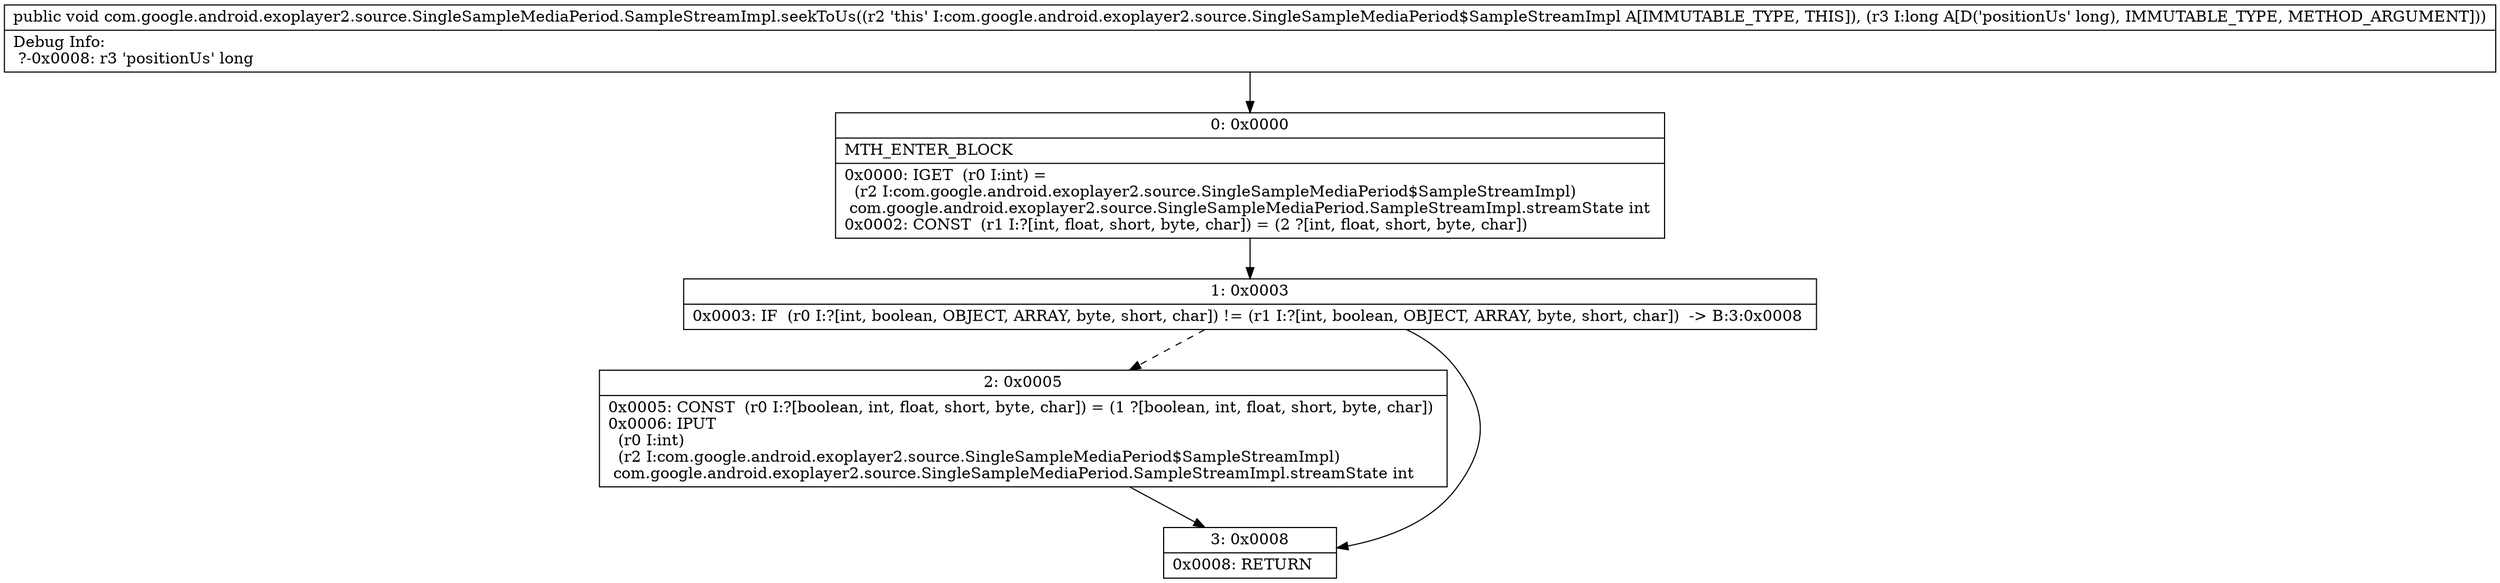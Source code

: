 digraph "CFG forcom.google.android.exoplayer2.source.SingleSampleMediaPeriod.SampleStreamImpl.seekToUs(J)V" {
Node_0 [shape=record,label="{0\:\ 0x0000|MTH_ENTER_BLOCK\l|0x0000: IGET  (r0 I:int) = \l  (r2 I:com.google.android.exoplayer2.source.SingleSampleMediaPeriod$SampleStreamImpl)\l com.google.android.exoplayer2.source.SingleSampleMediaPeriod.SampleStreamImpl.streamState int \l0x0002: CONST  (r1 I:?[int, float, short, byte, char]) = (2 ?[int, float, short, byte, char]) \l}"];
Node_1 [shape=record,label="{1\:\ 0x0003|0x0003: IF  (r0 I:?[int, boolean, OBJECT, ARRAY, byte, short, char]) != (r1 I:?[int, boolean, OBJECT, ARRAY, byte, short, char])  \-\> B:3:0x0008 \l}"];
Node_2 [shape=record,label="{2\:\ 0x0005|0x0005: CONST  (r0 I:?[boolean, int, float, short, byte, char]) = (1 ?[boolean, int, float, short, byte, char]) \l0x0006: IPUT  \l  (r0 I:int)\l  (r2 I:com.google.android.exoplayer2.source.SingleSampleMediaPeriod$SampleStreamImpl)\l com.google.android.exoplayer2.source.SingleSampleMediaPeriod.SampleStreamImpl.streamState int \l}"];
Node_3 [shape=record,label="{3\:\ 0x0008|0x0008: RETURN   \l}"];
MethodNode[shape=record,label="{public void com.google.android.exoplayer2.source.SingleSampleMediaPeriod.SampleStreamImpl.seekToUs((r2 'this' I:com.google.android.exoplayer2.source.SingleSampleMediaPeriod$SampleStreamImpl A[IMMUTABLE_TYPE, THIS]), (r3 I:long A[D('positionUs' long), IMMUTABLE_TYPE, METHOD_ARGUMENT]))  | Debug Info:\l  ?\-0x0008: r3 'positionUs' long\l}"];
MethodNode -> Node_0;
Node_0 -> Node_1;
Node_1 -> Node_2[style=dashed];
Node_1 -> Node_3;
Node_2 -> Node_3;
}

